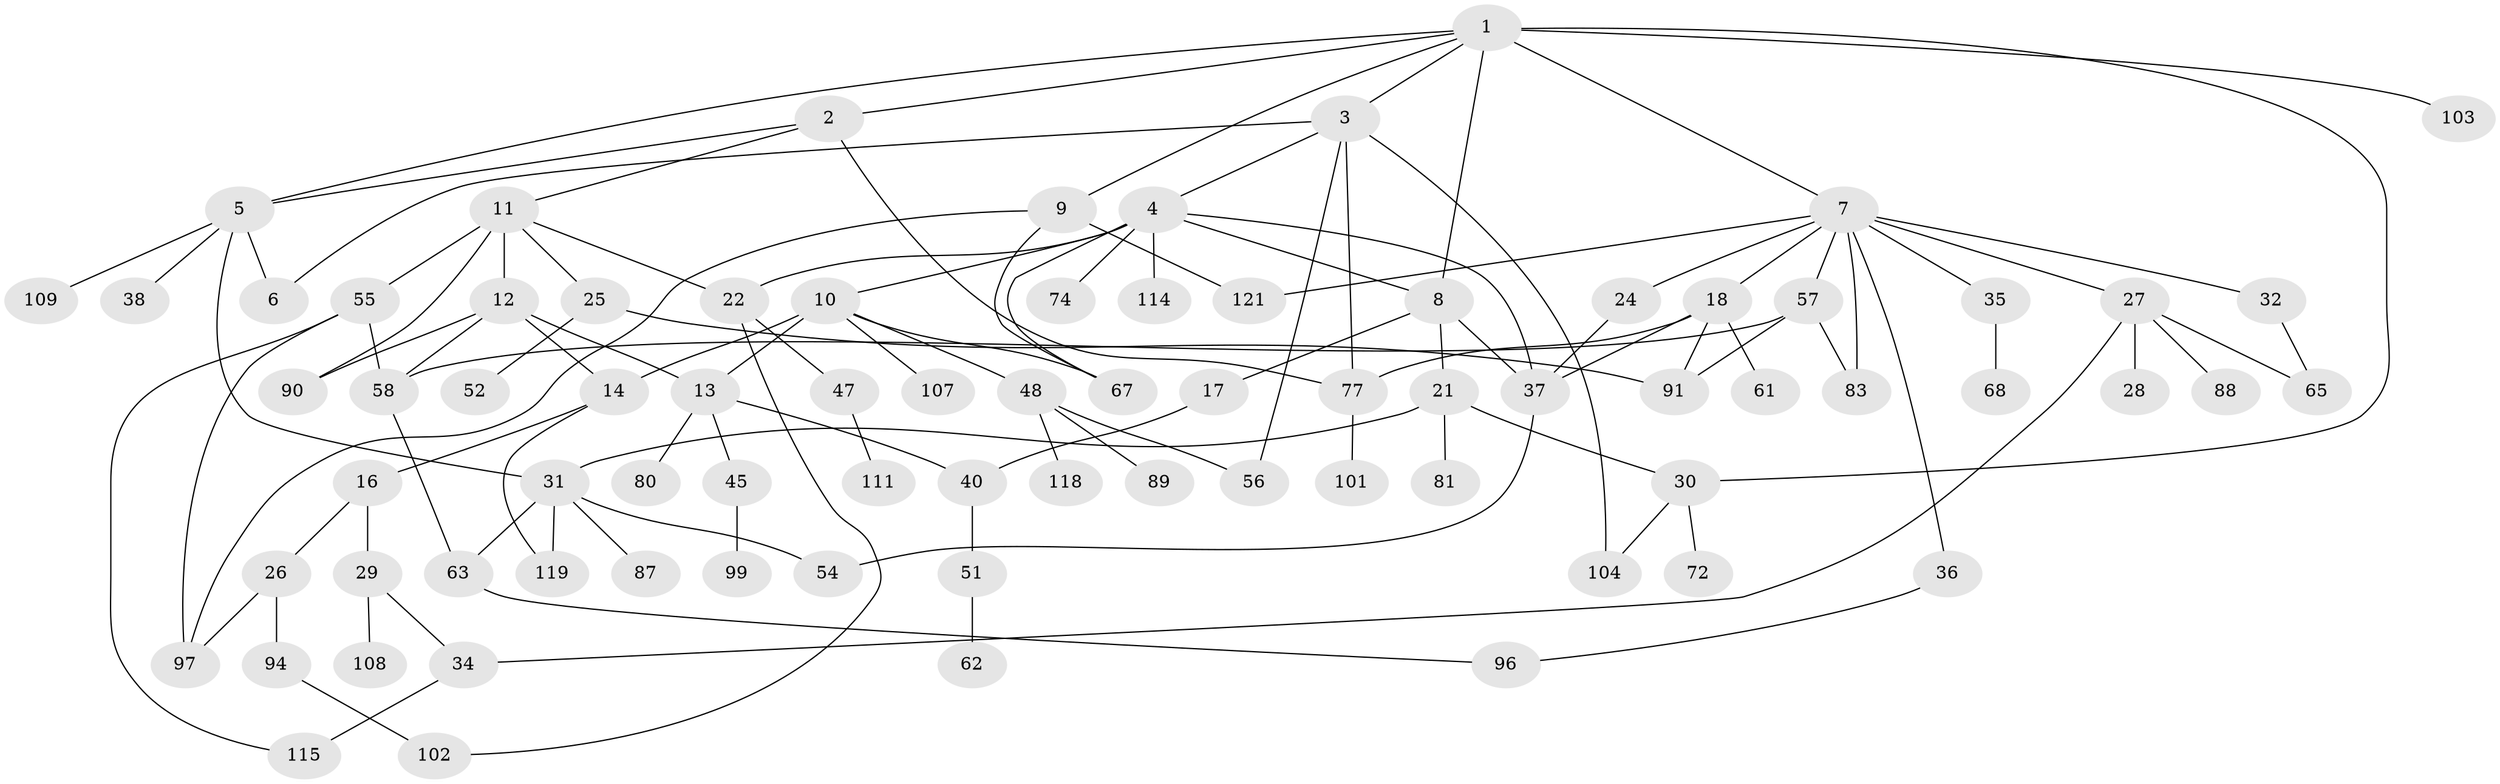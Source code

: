// Generated by graph-tools (version 1.1) at 2025/23/03/03/25 07:23:34]
// undirected, 78 vertices, 112 edges
graph export_dot {
graph [start="1"]
  node [color=gray90,style=filled];
  1 [super="+70"];
  2 [super="+76"];
  3 [super="+82"];
  4 [super="+64"];
  5 [super="+53"];
  6;
  7 [super="+15"];
  8 [super="+84"];
  9 [super="+19"];
  10 [super="+75"];
  11 [super="+69"];
  12 [super="+44"];
  13 [super="+20"];
  14 [super="+85"];
  16;
  17 [super="+43"];
  18 [super="+33"];
  21 [super="+50"];
  22 [super="+23"];
  24;
  25 [super="+46"];
  26 [super="+42"];
  27 [super="+78"];
  28 [super="+49"];
  29 [super="+95"];
  30 [super="+71"];
  31 [super="+73"];
  32 [super="+86"];
  34;
  35 [super="+93"];
  36;
  37 [super="+39"];
  38 [super="+41"];
  40;
  45 [super="+66"];
  47;
  48 [super="+106"];
  51;
  52 [super="+105"];
  54;
  55 [super="+59"];
  56 [super="+60"];
  57 [super="+112"];
  58 [super="+100"];
  61 [super="+79"];
  62;
  63;
  65;
  67;
  68;
  72;
  74;
  77;
  80;
  81;
  83;
  87;
  88;
  89 [super="+92"];
  90;
  91 [super="+98"];
  94 [super="+117"];
  96 [super="+110"];
  97 [super="+120"];
  99;
  101;
  102;
  103 [super="+116"];
  104;
  107;
  108 [super="+113"];
  109;
  111;
  114;
  115;
  118;
  119;
  121;
  1 -- 2;
  1 -- 3;
  1 -- 5;
  1 -- 7;
  1 -- 9;
  1 -- 30;
  1 -- 103;
  1 -- 8;
  2 -- 11;
  2 -- 5;
  2 -- 77;
  3 -- 4;
  3 -- 56;
  3 -- 104;
  3 -- 77;
  3 -- 6;
  4 -- 8;
  4 -- 10;
  4 -- 22;
  4 -- 74;
  4 -- 114;
  4 -- 67;
  4 -- 37;
  5 -- 6;
  5 -- 38;
  5 -- 109;
  5 -- 31;
  7 -- 24;
  7 -- 35;
  7 -- 57;
  7 -- 121;
  7 -- 32;
  7 -- 18;
  7 -- 83;
  7 -- 36;
  7 -- 27;
  8 -- 17;
  8 -- 21;
  8 -- 37;
  9 -- 97;
  9 -- 67;
  9 -- 121;
  10 -- 13;
  10 -- 14;
  10 -- 48;
  10 -- 107;
  10 -- 67;
  11 -- 12 [weight=2];
  11 -- 25;
  11 -- 55;
  11 -- 90;
  11 -- 22;
  12 -- 90;
  12 -- 14;
  12 -- 13;
  12 -- 58;
  13 -- 40;
  13 -- 80;
  13 -- 45;
  14 -- 16;
  14 -- 119;
  16 -- 26;
  16 -- 29;
  17 -- 40;
  18 -- 61;
  18 -- 91;
  18 -- 37;
  18 -- 77;
  21 -- 31;
  21 -- 81;
  21 -- 30;
  22 -- 47;
  22 -- 102;
  24 -- 37;
  25 -- 52;
  25 -- 91;
  26 -- 94;
  26 -- 97;
  27 -- 28;
  27 -- 65;
  27 -- 34;
  27 -- 88;
  29 -- 34;
  29 -- 108;
  30 -- 104;
  30 -- 72;
  31 -- 63;
  31 -- 87;
  31 -- 119;
  31 -- 54;
  32 -- 65;
  34 -- 115;
  35 -- 68;
  36 -- 96;
  37 -- 54;
  40 -- 51;
  45 -- 99;
  47 -- 111;
  48 -- 56;
  48 -- 89;
  48 -- 118;
  51 -- 62;
  55 -- 58;
  55 -- 115;
  55 -- 97;
  57 -- 83;
  57 -- 91;
  57 -- 58;
  58 -- 63;
  63 -- 96;
  77 -- 101;
  94 -- 102;
}
